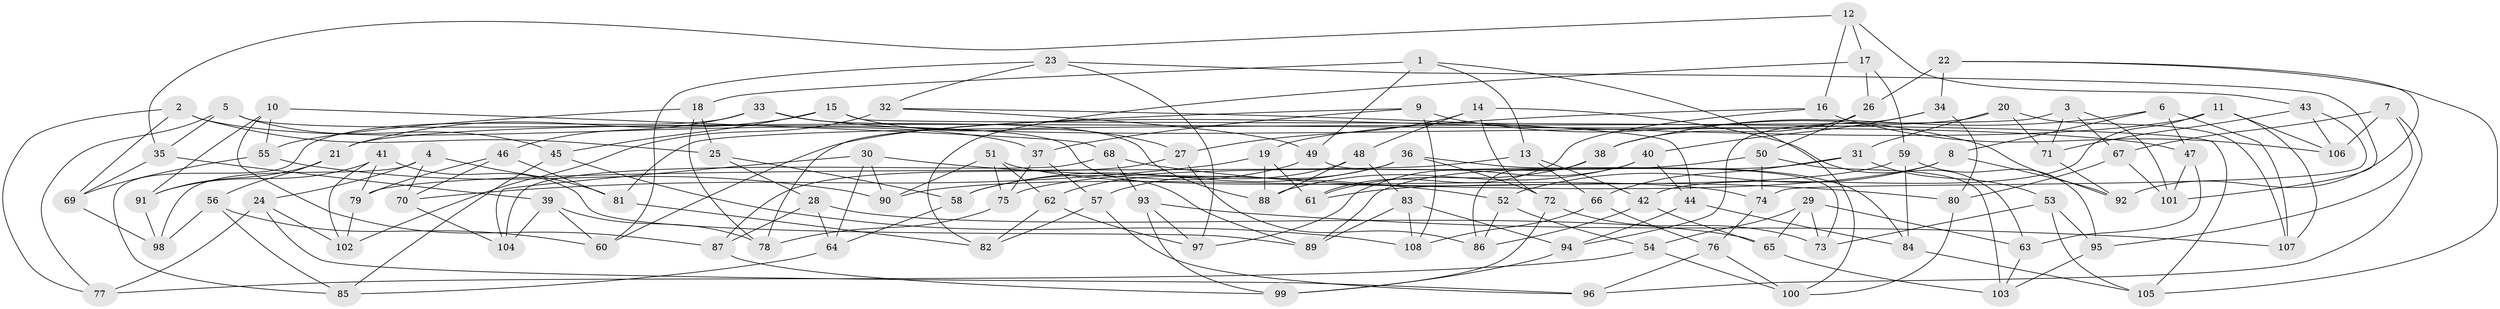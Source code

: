 // Generated by graph-tools (version 1.1) at 2025/02/03/09/25 03:02:55]
// undirected, 108 vertices, 216 edges
graph export_dot {
graph [start="1"]
  node [color=gray90,style=filled];
  1;
  2;
  3;
  4;
  5;
  6;
  7;
  8;
  9;
  10;
  11;
  12;
  13;
  14;
  15;
  16;
  17;
  18;
  19;
  20;
  21;
  22;
  23;
  24;
  25;
  26;
  27;
  28;
  29;
  30;
  31;
  32;
  33;
  34;
  35;
  36;
  37;
  38;
  39;
  40;
  41;
  42;
  43;
  44;
  45;
  46;
  47;
  48;
  49;
  50;
  51;
  52;
  53;
  54;
  55;
  56;
  57;
  58;
  59;
  60;
  61;
  62;
  63;
  64;
  65;
  66;
  67;
  68;
  69;
  70;
  71;
  72;
  73;
  74;
  75;
  76;
  77;
  78;
  79;
  80;
  81;
  82;
  83;
  84;
  85;
  86;
  87;
  88;
  89;
  90;
  91;
  92;
  93;
  94;
  95;
  96;
  97;
  98;
  99;
  100;
  101;
  102;
  103;
  104;
  105;
  106;
  107;
  108;
  1 -- 18;
  1 -- 100;
  1 -- 13;
  1 -- 49;
  2 -- 69;
  2 -- 25;
  2 -- 77;
  2 -- 37;
  3 -- 71;
  3 -- 67;
  3 -- 81;
  3 -- 101;
  4 -- 70;
  4 -- 24;
  4 -- 81;
  4 -- 98;
  5 -- 35;
  5 -- 45;
  5 -- 77;
  5 -- 89;
  6 -- 38;
  6 -- 8;
  6 -- 107;
  6 -- 47;
  7 -- 106;
  7 -- 95;
  7 -- 96;
  7 -- 67;
  8 -- 52;
  8 -- 92;
  8 -- 90;
  9 -- 92;
  9 -- 108;
  9 -- 37;
  9 -- 78;
  10 -- 87;
  10 -- 91;
  10 -- 55;
  10 -- 68;
  11 -- 42;
  11 -- 60;
  11 -- 107;
  11 -- 106;
  12 -- 35;
  12 -- 16;
  12 -- 17;
  12 -- 43;
  13 -- 66;
  13 -- 79;
  13 -- 42;
  14 -- 48;
  14 -- 63;
  14 -- 72;
  14 -- 27;
  15 -- 27;
  15 -- 105;
  15 -- 21;
  15 -- 45;
  16 -- 19;
  16 -- 106;
  16 -- 61;
  17 -- 59;
  17 -- 26;
  17 -- 82;
  18 -- 78;
  18 -- 25;
  18 -- 55;
  19 -- 61;
  19 -- 70;
  19 -- 88;
  20 -- 31;
  20 -- 21;
  20 -- 71;
  20 -- 107;
  21 -- 56;
  21 -- 91;
  22 -- 34;
  22 -- 26;
  22 -- 105;
  22 -- 92;
  23 -- 60;
  23 -- 97;
  23 -- 32;
  23 -- 101;
  24 -- 102;
  24 -- 96;
  24 -- 77;
  25 -- 28;
  25 -- 58;
  26 -- 50;
  26 -- 38;
  27 -- 86;
  27 -- 87;
  28 -- 64;
  28 -- 65;
  28 -- 87;
  29 -- 54;
  29 -- 65;
  29 -- 63;
  29 -- 73;
  30 -- 64;
  30 -- 104;
  30 -- 52;
  30 -- 90;
  31 -- 53;
  31 -- 66;
  31 -- 89;
  32 -- 49;
  32 -- 44;
  32 -- 102;
  33 -- 46;
  33 -- 85;
  33 -- 88;
  33 -- 47;
  34 -- 94;
  34 -- 40;
  34 -- 80;
  35 -- 69;
  35 -- 39;
  36 -- 84;
  36 -- 72;
  36 -- 58;
  36 -- 57;
  37 -- 57;
  37 -- 75;
  38 -- 61;
  38 -- 86;
  39 -- 78;
  39 -- 60;
  39 -- 104;
  40 -- 88;
  40 -- 44;
  40 -- 97;
  41 -- 89;
  41 -- 91;
  41 -- 102;
  41 -- 79;
  42 -- 86;
  42 -- 65;
  43 -- 106;
  43 -- 74;
  43 -- 71;
  44 -- 94;
  44 -- 84;
  45 -- 108;
  45 -- 85;
  46 -- 81;
  46 -- 79;
  46 -- 70;
  47 -- 63;
  47 -- 101;
  48 -- 88;
  48 -- 62;
  48 -- 83;
  49 -- 58;
  49 -- 73;
  50 -- 103;
  50 -- 74;
  50 -- 75;
  51 -- 75;
  51 -- 62;
  51 -- 90;
  51 -- 74;
  52 -- 86;
  52 -- 54;
  53 -- 73;
  53 -- 95;
  53 -- 105;
  54 -- 100;
  54 -- 77;
  55 -- 90;
  55 -- 69;
  56 -- 85;
  56 -- 98;
  56 -- 60;
  57 -- 82;
  57 -- 96;
  58 -- 64;
  59 -- 95;
  59 -- 84;
  59 -- 61;
  62 -- 82;
  62 -- 97;
  63 -- 103;
  64 -- 85;
  65 -- 103;
  66 -- 76;
  66 -- 108;
  67 -- 80;
  67 -- 101;
  68 -- 80;
  68 -- 93;
  68 -- 104;
  69 -- 98;
  70 -- 104;
  71 -- 92;
  72 -- 99;
  72 -- 73;
  74 -- 76;
  75 -- 78;
  76 -- 96;
  76 -- 100;
  79 -- 102;
  80 -- 100;
  81 -- 82;
  83 -- 94;
  83 -- 89;
  83 -- 108;
  84 -- 105;
  87 -- 99;
  91 -- 98;
  93 -- 99;
  93 -- 107;
  93 -- 97;
  94 -- 99;
  95 -- 103;
}
